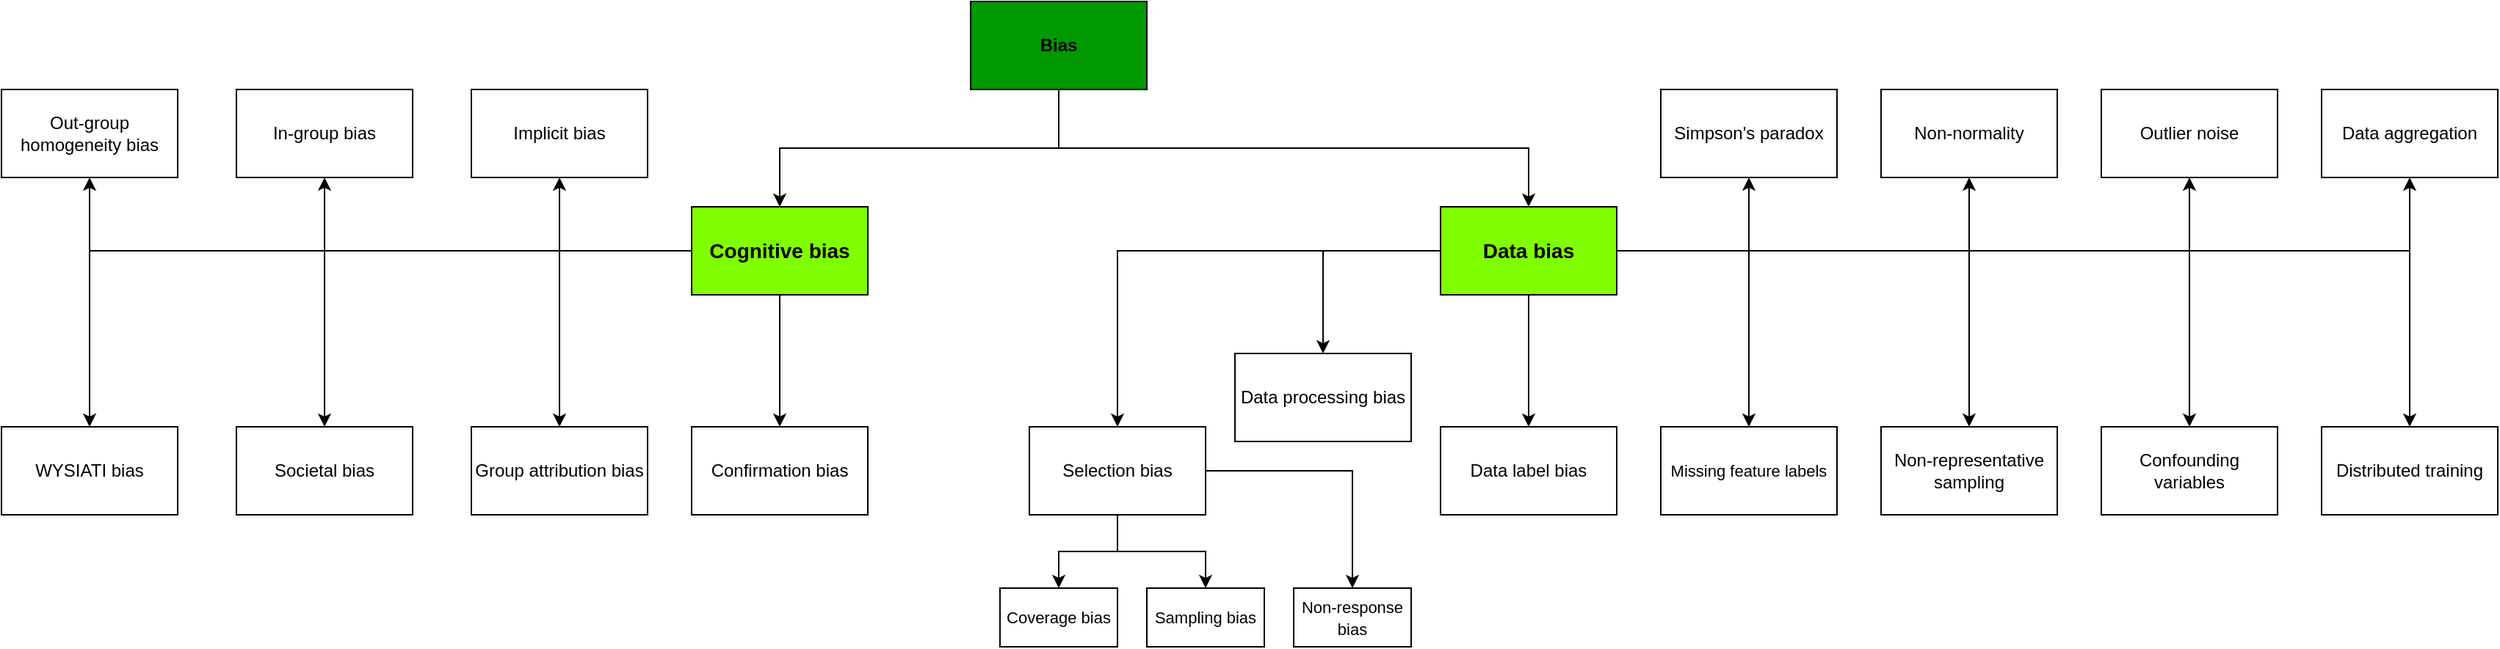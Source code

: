 <mxfile version="24.6.5" type="device">
  <diagram name="Page-1" id="NWmWHNYBiQ5M954GmD0U">
    <mxGraphModel dx="2938" dy="979" grid="1" gridSize="10" guides="1" tooltips="1" connect="1" arrows="1" fold="1" page="1" pageScale="1" pageWidth="850" pageHeight="1100" math="0" shadow="0">
      <root>
        <mxCell id="0" />
        <mxCell id="1" parent="0" />
        <mxCell id="2MDuDYTWNHCxn0OmUzQf-5" style="edgeStyle=orthogonalEdgeStyle;rounded=0;orthogonalLoop=1;jettySize=auto;html=1;exitX=0.5;exitY=1;exitDx=0;exitDy=0;entryX=0.5;entryY=0;entryDx=0;entryDy=0;" edge="1" parent="1" source="2MDuDYTWNHCxn0OmUzQf-1" target="2MDuDYTWNHCxn0OmUzQf-6">
          <mxGeometry relative="1" as="geometry">
            <mxPoint x="360" y="420" as="targetPoint" />
          </mxGeometry>
        </mxCell>
        <mxCell id="2MDuDYTWNHCxn0OmUzQf-16" style="edgeStyle=orthogonalEdgeStyle;rounded=0;orthogonalLoop=1;jettySize=auto;html=1;exitX=0.5;exitY=1;exitDx=0;exitDy=0;entryX=0.5;entryY=0;entryDx=0;entryDy=0;" edge="1" parent="1" source="2MDuDYTWNHCxn0OmUzQf-1" target="2MDuDYTWNHCxn0OmUzQf-2">
          <mxGeometry relative="1" as="geometry" />
        </mxCell>
        <mxCell id="2MDuDYTWNHCxn0OmUzQf-1" value="&lt;b&gt;Bias&lt;/b&gt;" style="rounded=0;whiteSpace=wrap;html=1;fillColor=#009900;" vertex="1" parent="1">
          <mxGeometry x="200" y="280" width="120" height="60" as="geometry" />
        </mxCell>
        <mxCell id="2MDuDYTWNHCxn0OmUzQf-8" value="" style="edgeStyle=orthogonalEdgeStyle;rounded=0;orthogonalLoop=1;jettySize=auto;html=1;" edge="1" parent="1" source="2MDuDYTWNHCxn0OmUzQf-2" target="2MDuDYTWNHCxn0OmUzQf-7">
          <mxGeometry relative="1" as="geometry" />
        </mxCell>
        <mxCell id="2MDuDYTWNHCxn0OmUzQf-17" style="edgeStyle=orthogonalEdgeStyle;rounded=0;orthogonalLoop=1;jettySize=auto;html=1;exitX=0.5;exitY=1;exitDx=0;exitDy=0;" edge="1" parent="1" source="2MDuDYTWNHCxn0OmUzQf-2" target="2MDuDYTWNHCxn0OmUzQf-18">
          <mxGeometry relative="1" as="geometry">
            <mxPoint x="-20" y="570" as="targetPoint" />
          </mxGeometry>
        </mxCell>
        <mxCell id="2MDuDYTWNHCxn0OmUzQf-47" style="edgeStyle=orthogonalEdgeStyle;rounded=0;orthogonalLoop=1;jettySize=auto;html=1;exitX=0;exitY=0.5;exitDx=0;exitDy=0;entryX=0.5;entryY=0;entryDx=0;entryDy=0;" edge="1" parent="1" source="2MDuDYTWNHCxn0OmUzQf-2" target="2MDuDYTWNHCxn0OmUzQf-48">
          <mxGeometry relative="1" as="geometry">
            <mxPoint x="-80" y="540" as="targetPoint" />
          </mxGeometry>
        </mxCell>
        <mxCell id="2MDuDYTWNHCxn0OmUzQf-50" style="edgeStyle=orthogonalEdgeStyle;rounded=0;orthogonalLoop=1;jettySize=auto;html=1;exitX=0;exitY=0.5;exitDx=0;exitDy=0;entryX=0.5;entryY=1;entryDx=0;entryDy=0;" edge="1" parent="1" source="2MDuDYTWNHCxn0OmUzQf-2" target="2MDuDYTWNHCxn0OmUzQf-49">
          <mxGeometry relative="1" as="geometry" />
        </mxCell>
        <mxCell id="2MDuDYTWNHCxn0OmUzQf-52" style="edgeStyle=orthogonalEdgeStyle;rounded=0;orthogonalLoop=1;jettySize=auto;html=1;exitX=0;exitY=0.5;exitDx=0;exitDy=0;entryX=0.5;entryY=1;entryDx=0;entryDy=0;" edge="1" parent="1" source="2MDuDYTWNHCxn0OmUzQf-2" target="2MDuDYTWNHCxn0OmUzQf-51">
          <mxGeometry relative="1" as="geometry" />
        </mxCell>
        <mxCell id="2MDuDYTWNHCxn0OmUzQf-54" style="edgeStyle=orthogonalEdgeStyle;rounded=0;orthogonalLoop=1;jettySize=auto;html=1;exitX=0;exitY=0.5;exitDx=0;exitDy=0;entryX=0.5;entryY=1;entryDx=0;entryDy=0;" edge="1" parent="1" source="2MDuDYTWNHCxn0OmUzQf-2" target="2MDuDYTWNHCxn0OmUzQf-53">
          <mxGeometry relative="1" as="geometry" />
        </mxCell>
        <mxCell id="2MDuDYTWNHCxn0OmUzQf-57" style="edgeStyle=orthogonalEdgeStyle;rounded=0;orthogonalLoop=1;jettySize=auto;html=1;exitX=0;exitY=0.5;exitDx=0;exitDy=0;entryX=0.5;entryY=0;entryDx=0;entryDy=0;" edge="1" parent="1" source="2MDuDYTWNHCxn0OmUzQf-2" target="2MDuDYTWNHCxn0OmUzQf-55">
          <mxGeometry relative="1" as="geometry" />
        </mxCell>
        <mxCell id="2MDuDYTWNHCxn0OmUzQf-2" value="&lt;font style=&quot;font-size: 14px;&quot;&gt;Cognitive bias&lt;/font&gt;" style="rounded=0;whiteSpace=wrap;html=1;fillColor=#80FF00;fontStyle=1" vertex="1" parent="1">
          <mxGeometry x="10" y="420" width="120" height="60" as="geometry" />
        </mxCell>
        <mxCell id="2MDuDYTWNHCxn0OmUzQf-10" value="" style="edgeStyle=orthogonalEdgeStyle;rounded=0;orthogonalLoop=1;jettySize=auto;html=1;" edge="1" parent="1" source="2MDuDYTWNHCxn0OmUzQf-6" target="2MDuDYTWNHCxn0OmUzQf-9">
          <mxGeometry relative="1" as="geometry" />
        </mxCell>
        <mxCell id="2MDuDYTWNHCxn0OmUzQf-14" style="edgeStyle=orthogonalEdgeStyle;rounded=0;orthogonalLoop=1;jettySize=auto;html=1;entryX=0.5;entryY=0;entryDx=0;entryDy=0;" edge="1" parent="1" source="2MDuDYTWNHCxn0OmUzQf-6" target="2MDuDYTWNHCxn0OmUzQf-13">
          <mxGeometry relative="1" as="geometry" />
        </mxCell>
        <mxCell id="2MDuDYTWNHCxn0OmUzQf-25" style="edgeStyle=orthogonalEdgeStyle;rounded=0;orthogonalLoop=1;jettySize=auto;html=1;exitX=1;exitY=0.5;exitDx=0;exitDy=0;entryX=0.5;entryY=0;entryDx=0;entryDy=0;" edge="1" parent="1" source="2MDuDYTWNHCxn0OmUzQf-6" target="2MDuDYTWNHCxn0OmUzQf-26">
          <mxGeometry relative="1" as="geometry">
            <mxPoint x="780" y="450.143" as="targetPoint" />
          </mxGeometry>
        </mxCell>
        <mxCell id="2MDuDYTWNHCxn0OmUzQf-29" style="edgeStyle=orthogonalEdgeStyle;rounded=0;orthogonalLoop=1;jettySize=auto;html=1;exitX=1;exitY=0.5;exitDx=0;exitDy=0;entryX=0.5;entryY=0;entryDx=0;entryDy=0;" edge="1" parent="1" source="2MDuDYTWNHCxn0OmUzQf-6" target="2MDuDYTWNHCxn0OmUzQf-28">
          <mxGeometry relative="1" as="geometry" />
        </mxCell>
        <mxCell id="2MDuDYTWNHCxn0OmUzQf-32" style="edgeStyle=orthogonalEdgeStyle;rounded=0;orthogonalLoop=1;jettySize=auto;html=1;exitX=0;exitY=0.5;exitDx=0;exitDy=0;entryX=0.5;entryY=0;entryDx=0;entryDy=0;" edge="1" parent="1" source="2MDuDYTWNHCxn0OmUzQf-6" target="2MDuDYTWNHCxn0OmUzQf-31">
          <mxGeometry relative="1" as="geometry" />
        </mxCell>
        <mxCell id="2MDuDYTWNHCxn0OmUzQf-33" style="edgeStyle=orthogonalEdgeStyle;rounded=0;orthogonalLoop=1;jettySize=auto;html=1;exitX=1;exitY=0.5;exitDx=0;exitDy=0;entryX=0.5;entryY=1;entryDx=0;entryDy=0;" edge="1" parent="1" source="2MDuDYTWNHCxn0OmUzQf-6" target="2MDuDYTWNHCxn0OmUzQf-34">
          <mxGeometry relative="1" as="geometry">
            <mxPoint x="730" y="380" as="targetPoint" />
          </mxGeometry>
        </mxCell>
        <mxCell id="2MDuDYTWNHCxn0OmUzQf-39" style="edgeStyle=orthogonalEdgeStyle;rounded=0;orthogonalLoop=1;jettySize=auto;html=1;exitX=1;exitY=0.5;exitDx=0;exitDy=0;entryX=0.5;entryY=1;entryDx=0;entryDy=0;" edge="1" parent="1" source="2MDuDYTWNHCxn0OmUzQf-6" target="2MDuDYTWNHCxn0OmUzQf-38">
          <mxGeometry relative="1" as="geometry" />
        </mxCell>
        <mxCell id="2MDuDYTWNHCxn0OmUzQf-40" style="edgeStyle=orthogonalEdgeStyle;rounded=0;orthogonalLoop=1;jettySize=auto;html=1;exitX=1;exitY=0.5;exitDx=0;exitDy=0;entryX=0.5;entryY=0;entryDx=0;entryDy=0;" edge="1" parent="1" source="2MDuDYTWNHCxn0OmUzQf-6" target="2MDuDYTWNHCxn0OmUzQf-37">
          <mxGeometry relative="1" as="geometry" />
        </mxCell>
        <mxCell id="2MDuDYTWNHCxn0OmUzQf-42" style="edgeStyle=orthogonalEdgeStyle;rounded=0;orthogonalLoop=1;jettySize=auto;html=1;exitX=1;exitY=0.5;exitDx=0;exitDy=0;entryX=0.5;entryY=1;entryDx=0;entryDy=0;" edge="1" parent="1" source="2MDuDYTWNHCxn0OmUzQf-6" target="2MDuDYTWNHCxn0OmUzQf-41">
          <mxGeometry relative="1" as="geometry" />
        </mxCell>
        <mxCell id="2MDuDYTWNHCxn0OmUzQf-45" style="edgeStyle=orthogonalEdgeStyle;rounded=0;orthogonalLoop=1;jettySize=auto;html=1;exitX=1;exitY=0.5;exitDx=0;exitDy=0;entryX=0.5;entryY=1;entryDx=0;entryDy=0;" edge="1" parent="1" source="2MDuDYTWNHCxn0OmUzQf-6" target="2MDuDYTWNHCxn0OmUzQf-43">
          <mxGeometry relative="1" as="geometry" />
        </mxCell>
        <mxCell id="2MDuDYTWNHCxn0OmUzQf-46" style="edgeStyle=orthogonalEdgeStyle;rounded=0;orthogonalLoop=1;jettySize=auto;html=1;exitX=1;exitY=0.5;exitDx=0;exitDy=0;entryX=0.5;entryY=0;entryDx=0;entryDy=0;" edge="1" parent="1" source="2MDuDYTWNHCxn0OmUzQf-6" target="2MDuDYTWNHCxn0OmUzQf-44">
          <mxGeometry relative="1" as="geometry" />
        </mxCell>
        <mxCell id="2MDuDYTWNHCxn0OmUzQf-6" value="&lt;font style=&quot;font-size: 14px;&quot;&gt;Data bias&lt;/font&gt;" style="rounded=0;whiteSpace=wrap;html=1;fillColor=#80FF00;fontStyle=1" vertex="1" parent="1">
          <mxGeometry x="520" y="420" width="120" height="60" as="geometry" />
        </mxCell>
        <mxCell id="2MDuDYTWNHCxn0OmUzQf-7" value="Societal bias" style="rounded=0;whiteSpace=wrap;html=1;" vertex="1" parent="1">
          <mxGeometry x="-300" y="570" width="120" height="60" as="geometry" />
        </mxCell>
        <mxCell id="2MDuDYTWNHCxn0OmUzQf-19" style="edgeStyle=orthogonalEdgeStyle;rounded=0;orthogonalLoop=1;jettySize=auto;html=1;exitX=0.5;exitY=1;exitDx=0;exitDy=0;entryX=0.5;entryY=0;entryDx=0;entryDy=0;" edge="1" parent="1" source="2MDuDYTWNHCxn0OmUzQf-9" target="2MDuDYTWNHCxn0OmUzQf-20">
          <mxGeometry relative="1" as="geometry">
            <mxPoint x="380" y="680" as="targetPoint" />
          </mxGeometry>
        </mxCell>
        <mxCell id="2MDuDYTWNHCxn0OmUzQf-22" style="edgeStyle=orthogonalEdgeStyle;rounded=0;orthogonalLoop=1;jettySize=auto;html=1;exitX=0.5;exitY=1;exitDx=0;exitDy=0;entryX=0.5;entryY=0;entryDx=0;entryDy=0;" edge="1" parent="1" source="2MDuDYTWNHCxn0OmUzQf-9" target="2MDuDYTWNHCxn0OmUzQf-21">
          <mxGeometry relative="1" as="geometry" />
        </mxCell>
        <mxCell id="2MDuDYTWNHCxn0OmUzQf-24" style="edgeStyle=orthogonalEdgeStyle;rounded=0;orthogonalLoop=1;jettySize=auto;html=1;entryX=0.5;entryY=0;entryDx=0;entryDy=0;" edge="1" parent="1" source="2MDuDYTWNHCxn0OmUzQf-9" target="2MDuDYTWNHCxn0OmUzQf-23">
          <mxGeometry relative="1" as="geometry" />
        </mxCell>
        <mxCell id="2MDuDYTWNHCxn0OmUzQf-9" value="Selection bias" style="whiteSpace=wrap;html=1;rounded=0;" vertex="1" parent="1">
          <mxGeometry x="240" y="570" width="120" height="60" as="geometry" />
        </mxCell>
        <mxCell id="2MDuDYTWNHCxn0OmUzQf-13" value="Data label bias" style="rounded=0;whiteSpace=wrap;html=1;" vertex="1" parent="1">
          <mxGeometry x="520" y="570" width="120" height="60" as="geometry" />
        </mxCell>
        <mxCell id="2MDuDYTWNHCxn0OmUzQf-18" value="Confirmation bias" style="rounded=0;whiteSpace=wrap;html=1;" vertex="1" parent="1">
          <mxGeometry x="10" y="570" width="120" height="60" as="geometry" />
        </mxCell>
        <mxCell id="2MDuDYTWNHCxn0OmUzQf-20" value="&lt;font style=&quot;font-size: 11px;&quot;&gt;Sampling bias&lt;br&gt;&lt;/font&gt;" style="rounded=0;whiteSpace=wrap;html=1;" vertex="1" parent="1">
          <mxGeometry x="320" y="680" width="80" height="40" as="geometry" />
        </mxCell>
        <mxCell id="2MDuDYTWNHCxn0OmUzQf-21" value="&lt;font style=&quot;font-size: 11px;&quot;&gt;Coverage bias&lt;/font&gt;" style="rounded=0;whiteSpace=wrap;html=1;" vertex="1" parent="1">
          <mxGeometry x="220" y="680" width="80" height="40" as="geometry" />
        </mxCell>
        <mxCell id="2MDuDYTWNHCxn0OmUzQf-23" value="&lt;font style=&quot;font-size: 11px;&quot;&gt;Non-response bias&lt;br&gt;&lt;/font&gt;" style="rounded=0;whiteSpace=wrap;html=1;" vertex="1" parent="1">
          <mxGeometry x="420" y="680" width="80" height="40" as="geometry" />
        </mxCell>
        <mxCell id="2MDuDYTWNHCxn0OmUzQf-26" value="Non-representative sampling" style="rounded=0;whiteSpace=wrap;html=1;" vertex="1" parent="1">
          <mxGeometry x="820" y="570" width="120" height="60" as="geometry" />
        </mxCell>
        <mxCell id="2MDuDYTWNHCxn0OmUzQf-28" value="&lt;font style=&quot;font-size: 11px;&quot;&gt;Missing feature labels&lt;br&gt;&lt;/font&gt;" style="rounded=0;whiteSpace=wrap;html=1;" vertex="1" parent="1">
          <mxGeometry x="670" y="570" width="120" height="60" as="geometry" />
        </mxCell>
        <mxCell id="2MDuDYTWNHCxn0OmUzQf-31" value="Data processing bias" style="whiteSpace=wrap;html=1;rounded=0;" vertex="1" parent="1">
          <mxGeometry x="380" y="520" width="120" height="60" as="geometry" />
        </mxCell>
        <mxCell id="2MDuDYTWNHCxn0OmUzQf-34" value="Simpson&#39;s paradox&lt;font style=&quot;font-size: 11px;&quot;&gt;&lt;br&gt;&lt;/font&gt;" style="rounded=0;whiteSpace=wrap;html=1;" vertex="1" parent="1">
          <mxGeometry x="670" y="340" width="120" height="60" as="geometry" />
        </mxCell>
        <mxCell id="2MDuDYTWNHCxn0OmUzQf-37" value="Confounding variables" style="rounded=0;whiteSpace=wrap;html=1;" vertex="1" parent="1">
          <mxGeometry x="970" y="570" width="120" height="60" as="geometry" />
        </mxCell>
        <mxCell id="2MDuDYTWNHCxn0OmUzQf-38" value="Outlier noise" style="rounded=0;whiteSpace=wrap;html=1;" vertex="1" parent="1">
          <mxGeometry x="970" y="340" width="120" height="60" as="geometry" />
        </mxCell>
        <mxCell id="2MDuDYTWNHCxn0OmUzQf-41" value="Non-normality" style="rounded=0;whiteSpace=wrap;html=1;" vertex="1" parent="1">
          <mxGeometry x="820" y="340" width="120" height="60" as="geometry" />
        </mxCell>
        <mxCell id="2MDuDYTWNHCxn0OmUzQf-43" value="Data aggregation" style="rounded=0;whiteSpace=wrap;html=1;" vertex="1" parent="1">
          <mxGeometry x="1120" y="340" width="120" height="60" as="geometry" />
        </mxCell>
        <mxCell id="2MDuDYTWNHCxn0OmUzQf-44" value="Distributed training" style="rounded=0;whiteSpace=wrap;html=1;" vertex="1" parent="1">
          <mxGeometry x="1120" y="570" width="120" height="60" as="geometry" />
        </mxCell>
        <mxCell id="2MDuDYTWNHCxn0OmUzQf-48" value="Group attribution bias" style="rounded=0;whiteSpace=wrap;html=1;" vertex="1" parent="1">
          <mxGeometry x="-140" y="570" width="120" height="60" as="geometry" />
        </mxCell>
        <mxCell id="2MDuDYTWNHCxn0OmUzQf-49" value="Implicit bias" style="rounded=0;whiteSpace=wrap;html=1;" vertex="1" parent="1">
          <mxGeometry x="-140" y="340" width="120" height="60" as="geometry" />
        </mxCell>
        <mxCell id="2MDuDYTWNHCxn0OmUzQf-51" value="In-group bias" style="rounded=0;whiteSpace=wrap;html=1;" vertex="1" parent="1">
          <mxGeometry x="-300" y="340" width="120" height="60" as="geometry" />
        </mxCell>
        <mxCell id="2MDuDYTWNHCxn0OmUzQf-53" value="Out-group homogeneity bias" style="rounded=0;whiteSpace=wrap;html=1;" vertex="1" parent="1">
          <mxGeometry x="-460" y="340" width="120" height="60" as="geometry" />
        </mxCell>
        <mxCell id="2MDuDYTWNHCxn0OmUzQf-55" value="WYSIATI bias" style="rounded=0;whiteSpace=wrap;html=1;" vertex="1" parent="1">
          <mxGeometry x="-460" y="570" width="120" height="60" as="geometry" />
        </mxCell>
      </root>
    </mxGraphModel>
  </diagram>
</mxfile>

